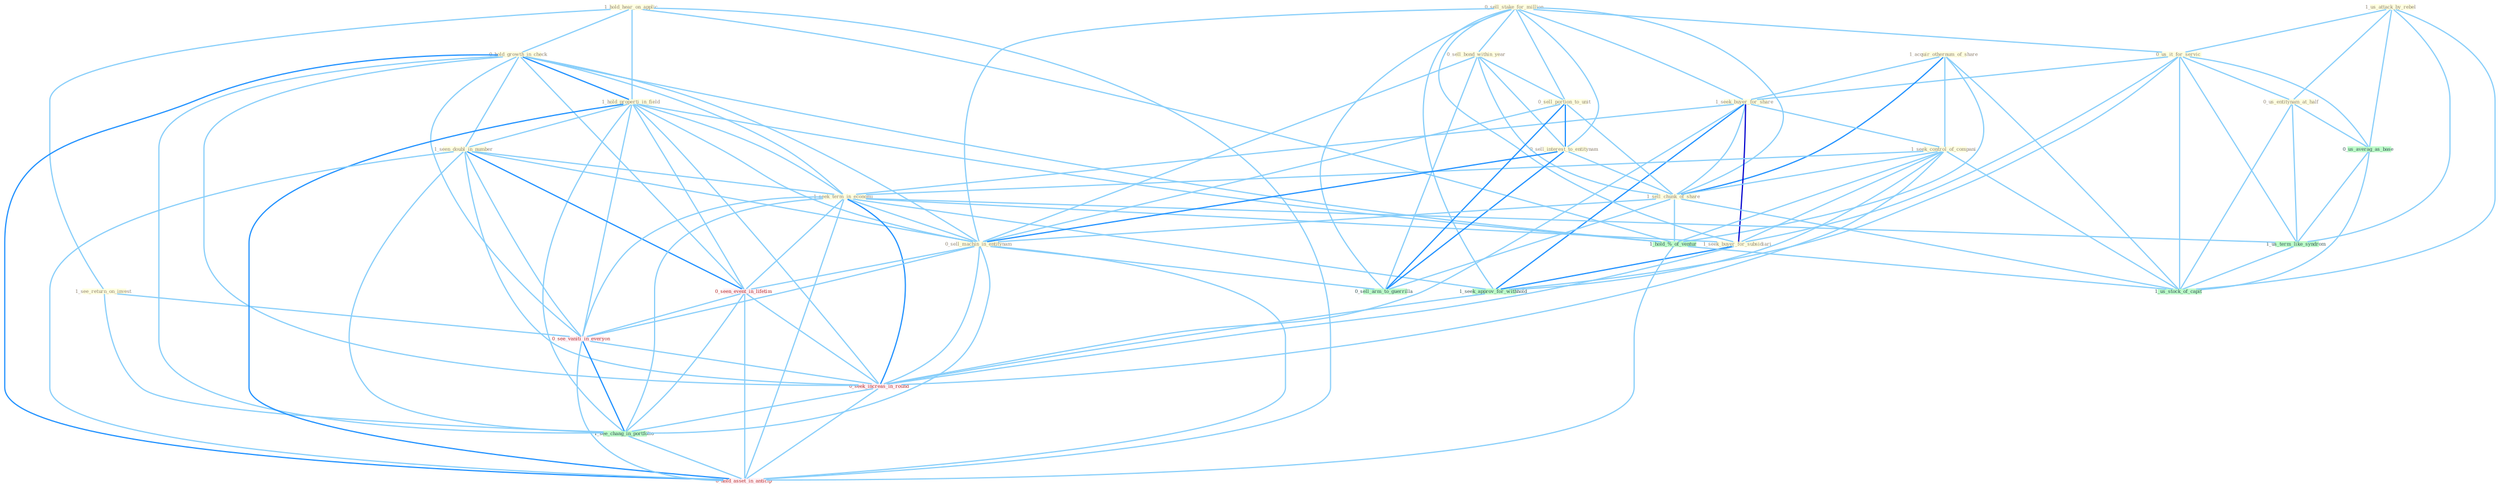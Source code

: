 Graph G{ 
    node
    [shape=polygon,style=filled,width=.5,height=.06,color="#BDFCC9",fixedsize=true,fontsize=4,
    fontcolor="#2f4f4f"];
    {node
    [color="#ffffe0", fontcolor="#8b7d6b"] "1_hold_hear_on_applic " "1_see_return_on_invest " "1_us_attack_by_rebel " "0_sell_stake_for_million " "0_hold_growth_in_check " "0_us_it_for_servic " "1_hold_properti_in_field " "0_sell_bond_within_year " "1_acquir_othernum_of_share " "1_seen_doubl_in_number " "1_seek_buyer_for_share " "1_seek_control_of_compani " "1_seek_term_in_economi " "0_sell_portion_to_unit " "0_sell_interest_to_entitynam " "1_sell_chunk_of_share " "0_us_entitynam_at_half " "0_sell_machin_in_entitynam " "1_seek_buyer_for_subsidiari "}
{node [color="#fff0f5", fontcolor="#b22222"] "0_seen_event_in_lifetim " "0_see_vaniti_in_everyon " "0_seek_increas_in_round " "0_hold_asset_in_anticip "}
edge [color="#B0E2FF"];

	"1_hold_hear_on_applic " -- "1_see_return_on_invest " [w="1", color="#87cefa" ];
	"1_hold_hear_on_applic " -- "0_hold_growth_in_check " [w="1", color="#87cefa" ];
	"1_hold_hear_on_applic " -- "1_hold_properti_in_field " [w="1", color="#87cefa" ];
	"1_hold_hear_on_applic " -- "1_hold_%_of_ventur " [w="1", color="#87cefa" ];
	"1_hold_hear_on_applic " -- "0_hold_asset_in_anticip " [w="1", color="#87cefa" ];
	"1_see_return_on_invest " -- "0_see_vaniti_in_everyon " [w="1", color="#87cefa" ];
	"1_see_return_on_invest " -- "1_see_chang_in_portfolio " [w="1", color="#87cefa" ];
	"1_us_attack_by_rebel " -- "0_us_it_for_servic " [w="1", color="#87cefa" ];
	"1_us_attack_by_rebel " -- "0_us_entitynam_at_half " [w="1", color="#87cefa" ];
	"1_us_attack_by_rebel " -- "0_us_averag_as_base " [w="1", color="#87cefa" ];
	"1_us_attack_by_rebel " -- "1_us_term_like_syndrom " [w="1", color="#87cefa" ];
	"1_us_attack_by_rebel " -- "1_us_stock_of_capit " [w="1", color="#87cefa" ];
	"0_sell_stake_for_million " -- "0_us_it_for_servic " [w="1", color="#87cefa" ];
	"0_sell_stake_for_million " -- "0_sell_bond_within_year " [w="1", color="#87cefa" ];
	"0_sell_stake_for_million " -- "1_seek_buyer_for_share " [w="1", color="#87cefa" ];
	"0_sell_stake_for_million " -- "0_sell_portion_to_unit " [w="1", color="#87cefa" ];
	"0_sell_stake_for_million " -- "0_sell_interest_to_entitynam " [w="1", color="#87cefa" ];
	"0_sell_stake_for_million " -- "1_sell_chunk_of_share " [w="1", color="#87cefa" ];
	"0_sell_stake_for_million " -- "0_sell_machin_in_entitynam " [w="1", color="#87cefa" ];
	"0_sell_stake_for_million " -- "1_seek_buyer_for_subsidiari " [w="1", color="#87cefa" ];
	"0_sell_stake_for_million " -- "1_seek_approv_for_withhold " [w="1", color="#87cefa" ];
	"0_sell_stake_for_million " -- "0_sell_arm_to_guerrilla " [w="1", color="#87cefa" ];
	"0_hold_growth_in_check " -- "1_hold_properti_in_field " [w="2", color="#1e90ff" , len=0.8];
	"0_hold_growth_in_check " -- "1_seen_doubl_in_number " [w="1", color="#87cefa" ];
	"0_hold_growth_in_check " -- "1_seek_term_in_economi " [w="1", color="#87cefa" ];
	"0_hold_growth_in_check " -- "0_sell_machin_in_entitynam " [w="1", color="#87cefa" ];
	"0_hold_growth_in_check " -- "0_seen_event_in_lifetim " [w="1", color="#87cefa" ];
	"0_hold_growth_in_check " -- "1_hold_%_of_ventur " [w="1", color="#87cefa" ];
	"0_hold_growth_in_check " -- "0_see_vaniti_in_everyon " [w="1", color="#87cefa" ];
	"0_hold_growth_in_check " -- "0_seek_increas_in_round " [w="1", color="#87cefa" ];
	"0_hold_growth_in_check " -- "1_see_chang_in_portfolio " [w="1", color="#87cefa" ];
	"0_hold_growth_in_check " -- "0_hold_asset_in_anticip " [w="2", color="#1e90ff" , len=0.8];
	"0_us_it_for_servic " -- "1_seek_buyer_for_share " [w="1", color="#87cefa" ];
	"0_us_it_for_servic " -- "0_us_entitynam_at_half " [w="1", color="#87cefa" ];
	"0_us_it_for_servic " -- "1_seek_buyer_for_subsidiari " [w="1", color="#87cefa" ];
	"0_us_it_for_servic " -- "0_us_averag_as_base " [w="1", color="#87cefa" ];
	"0_us_it_for_servic " -- "1_us_term_like_syndrom " [w="1", color="#87cefa" ];
	"0_us_it_for_servic " -- "1_seek_approv_for_withhold " [w="1", color="#87cefa" ];
	"0_us_it_for_servic " -- "1_us_stock_of_capit " [w="1", color="#87cefa" ];
	"1_hold_properti_in_field " -- "1_seen_doubl_in_number " [w="1", color="#87cefa" ];
	"1_hold_properti_in_field " -- "1_seek_term_in_economi " [w="1", color="#87cefa" ];
	"1_hold_properti_in_field " -- "0_sell_machin_in_entitynam " [w="1", color="#87cefa" ];
	"1_hold_properti_in_field " -- "0_seen_event_in_lifetim " [w="1", color="#87cefa" ];
	"1_hold_properti_in_field " -- "1_hold_%_of_ventur " [w="1", color="#87cefa" ];
	"1_hold_properti_in_field " -- "0_see_vaniti_in_everyon " [w="1", color="#87cefa" ];
	"1_hold_properti_in_field " -- "0_seek_increas_in_round " [w="1", color="#87cefa" ];
	"1_hold_properti_in_field " -- "1_see_chang_in_portfolio " [w="1", color="#87cefa" ];
	"1_hold_properti_in_field " -- "0_hold_asset_in_anticip " [w="2", color="#1e90ff" , len=0.8];
	"0_sell_bond_within_year " -- "0_sell_portion_to_unit " [w="1", color="#87cefa" ];
	"0_sell_bond_within_year " -- "0_sell_interest_to_entitynam " [w="1", color="#87cefa" ];
	"0_sell_bond_within_year " -- "1_sell_chunk_of_share " [w="1", color="#87cefa" ];
	"0_sell_bond_within_year " -- "0_sell_machin_in_entitynam " [w="1", color="#87cefa" ];
	"0_sell_bond_within_year " -- "0_sell_arm_to_guerrilla " [w="1", color="#87cefa" ];
	"1_acquir_othernum_of_share " -- "1_seek_buyer_for_share " [w="1", color="#87cefa" ];
	"1_acquir_othernum_of_share " -- "1_seek_control_of_compani " [w="1", color="#87cefa" ];
	"1_acquir_othernum_of_share " -- "1_sell_chunk_of_share " [w="2", color="#1e90ff" , len=0.8];
	"1_acquir_othernum_of_share " -- "1_hold_%_of_ventur " [w="1", color="#87cefa" ];
	"1_acquir_othernum_of_share " -- "1_us_stock_of_capit " [w="1", color="#87cefa" ];
	"1_seen_doubl_in_number " -- "1_seek_term_in_economi " [w="1", color="#87cefa" ];
	"1_seen_doubl_in_number " -- "0_sell_machin_in_entitynam " [w="1", color="#87cefa" ];
	"1_seen_doubl_in_number " -- "0_seen_event_in_lifetim " [w="2", color="#1e90ff" , len=0.8];
	"1_seen_doubl_in_number " -- "0_see_vaniti_in_everyon " [w="1", color="#87cefa" ];
	"1_seen_doubl_in_number " -- "0_seek_increas_in_round " [w="1", color="#87cefa" ];
	"1_seen_doubl_in_number " -- "1_see_chang_in_portfolio " [w="1", color="#87cefa" ];
	"1_seen_doubl_in_number " -- "0_hold_asset_in_anticip " [w="1", color="#87cefa" ];
	"1_seek_buyer_for_share " -- "1_seek_control_of_compani " [w="1", color="#87cefa" ];
	"1_seek_buyer_for_share " -- "1_seek_term_in_economi " [w="1", color="#87cefa" ];
	"1_seek_buyer_for_share " -- "1_sell_chunk_of_share " [w="1", color="#87cefa" ];
	"1_seek_buyer_for_share " -- "1_seek_buyer_for_subsidiari " [w="3", color="#0000cd" , len=0.6];
	"1_seek_buyer_for_share " -- "1_seek_approv_for_withhold " [w="2", color="#1e90ff" , len=0.8];
	"1_seek_buyer_for_share " -- "0_seek_increas_in_round " [w="1", color="#87cefa" ];
	"1_seek_control_of_compani " -- "1_seek_term_in_economi " [w="1", color="#87cefa" ];
	"1_seek_control_of_compani " -- "1_sell_chunk_of_share " [w="1", color="#87cefa" ];
	"1_seek_control_of_compani " -- "1_seek_buyer_for_subsidiari " [w="1", color="#87cefa" ];
	"1_seek_control_of_compani " -- "1_seek_approv_for_withhold " [w="1", color="#87cefa" ];
	"1_seek_control_of_compani " -- "1_hold_%_of_ventur " [w="1", color="#87cefa" ];
	"1_seek_control_of_compani " -- "0_seek_increas_in_round " [w="1", color="#87cefa" ];
	"1_seek_control_of_compani " -- "1_us_stock_of_capit " [w="1", color="#87cefa" ];
	"1_seek_term_in_economi " -- "0_sell_machin_in_entitynam " [w="1", color="#87cefa" ];
	"1_seek_term_in_economi " -- "1_seek_buyer_for_subsidiari " [w="1", color="#87cefa" ];
	"1_seek_term_in_economi " -- "0_seen_event_in_lifetim " [w="1", color="#87cefa" ];
	"1_seek_term_in_economi " -- "1_us_term_like_syndrom " [w="1", color="#87cefa" ];
	"1_seek_term_in_economi " -- "1_seek_approv_for_withhold " [w="1", color="#87cefa" ];
	"1_seek_term_in_economi " -- "0_see_vaniti_in_everyon " [w="1", color="#87cefa" ];
	"1_seek_term_in_economi " -- "0_seek_increas_in_round " [w="2", color="#1e90ff" , len=0.8];
	"1_seek_term_in_economi " -- "1_see_chang_in_portfolio " [w="1", color="#87cefa" ];
	"1_seek_term_in_economi " -- "0_hold_asset_in_anticip " [w="1", color="#87cefa" ];
	"0_sell_portion_to_unit " -- "0_sell_interest_to_entitynam " [w="2", color="#1e90ff" , len=0.8];
	"0_sell_portion_to_unit " -- "1_sell_chunk_of_share " [w="1", color="#87cefa" ];
	"0_sell_portion_to_unit " -- "0_sell_machin_in_entitynam " [w="1", color="#87cefa" ];
	"0_sell_portion_to_unit " -- "0_sell_arm_to_guerrilla " [w="2", color="#1e90ff" , len=0.8];
	"0_sell_interest_to_entitynam " -- "1_sell_chunk_of_share " [w="1", color="#87cefa" ];
	"0_sell_interest_to_entitynam " -- "0_sell_machin_in_entitynam " [w="2", color="#1e90ff" , len=0.8];
	"0_sell_interest_to_entitynam " -- "0_sell_arm_to_guerrilla " [w="2", color="#1e90ff" , len=0.8];
	"1_sell_chunk_of_share " -- "0_sell_machin_in_entitynam " [w="1", color="#87cefa" ];
	"1_sell_chunk_of_share " -- "1_hold_%_of_ventur " [w="1", color="#87cefa" ];
	"1_sell_chunk_of_share " -- "0_sell_arm_to_guerrilla " [w="1", color="#87cefa" ];
	"1_sell_chunk_of_share " -- "1_us_stock_of_capit " [w="1", color="#87cefa" ];
	"0_us_entitynam_at_half " -- "0_us_averag_as_base " [w="1", color="#87cefa" ];
	"0_us_entitynam_at_half " -- "1_us_term_like_syndrom " [w="1", color="#87cefa" ];
	"0_us_entitynam_at_half " -- "1_us_stock_of_capit " [w="1", color="#87cefa" ];
	"0_sell_machin_in_entitynam " -- "0_seen_event_in_lifetim " [w="1", color="#87cefa" ];
	"0_sell_machin_in_entitynam " -- "0_see_vaniti_in_everyon " [w="1", color="#87cefa" ];
	"0_sell_machin_in_entitynam " -- "0_sell_arm_to_guerrilla " [w="1", color="#87cefa" ];
	"0_sell_machin_in_entitynam " -- "0_seek_increas_in_round " [w="1", color="#87cefa" ];
	"0_sell_machin_in_entitynam " -- "1_see_chang_in_portfolio " [w="1", color="#87cefa" ];
	"0_sell_machin_in_entitynam " -- "0_hold_asset_in_anticip " [w="1", color="#87cefa" ];
	"1_seek_buyer_for_subsidiari " -- "1_seek_approv_for_withhold " [w="2", color="#1e90ff" , len=0.8];
	"1_seek_buyer_for_subsidiari " -- "0_seek_increas_in_round " [w="1", color="#87cefa" ];
	"0_seen_event_in_lifetim " -- "0_see_vaniti_in_everyon " [w="1", color="#87cefa" ];
	"0_seen_event_in_lifetim " -- "0_seek_increas_in_round " [w="1", color="#87cefa" ];
	"0_seen_event_in_lifetim " -- "1_see_chang_in_portfolio " [w="1", color="#87cefa" ];
	"0_seen_event_in_lifetim " -- "0_hold_asset_in_anticip " [w="1", color="#87cefa" ];
	"0_us_averag_as_base " -- "1_us_term_like_syndrom " [w="1", color="#87cefa" ];
	"0_us_averag_as_base " -- "1_us_stock_of_capit " [w="1", color="#87cefa" ];
	"1_us_term_like_syndrom " -- "1_us_stock_of_capit " [w="1", color="#87cefa" ];
	"1_seek_approv_for_withhold " -- "0_seek_increas_in_round " [w="1", color="#87cefa" ];
	"1_hold_%_of_ventur " -- "1_us_stock_of_capit " [w="1", color="#87cefa" ];
	"1_hold_%_of_ventur " -- "0_hold_asset_in_anticip " [w="1", color="#87cefa" ];
	"0_see_vaniti_in_everyon " -- "0_seek_increas_in_round " [w="1", color="#87cefa" ];
	"0_see_vaniti_in_everyon " -- "1_see_chang_in_portfolio " [w="2", color="#1e90ff" , len=0.8];
	"0_see_vaniti_in_everyon " -- "0_hold_asset_in_anticip " [w="1", color="#87cefa" ];
	"0_seek_increas_in_round " -- "1_see_chang_in_portfolio " [w="1", color="#87cefa" ];
	"0_seek_increas_in_round " -- "0_hold_asset_in_anticip " [w="1", color="#87cefa" ];
	"1_see_chang_in_portfolio " -- "0_hold_asset_in_anticip " [w="1", color="#87cefa" ];
}